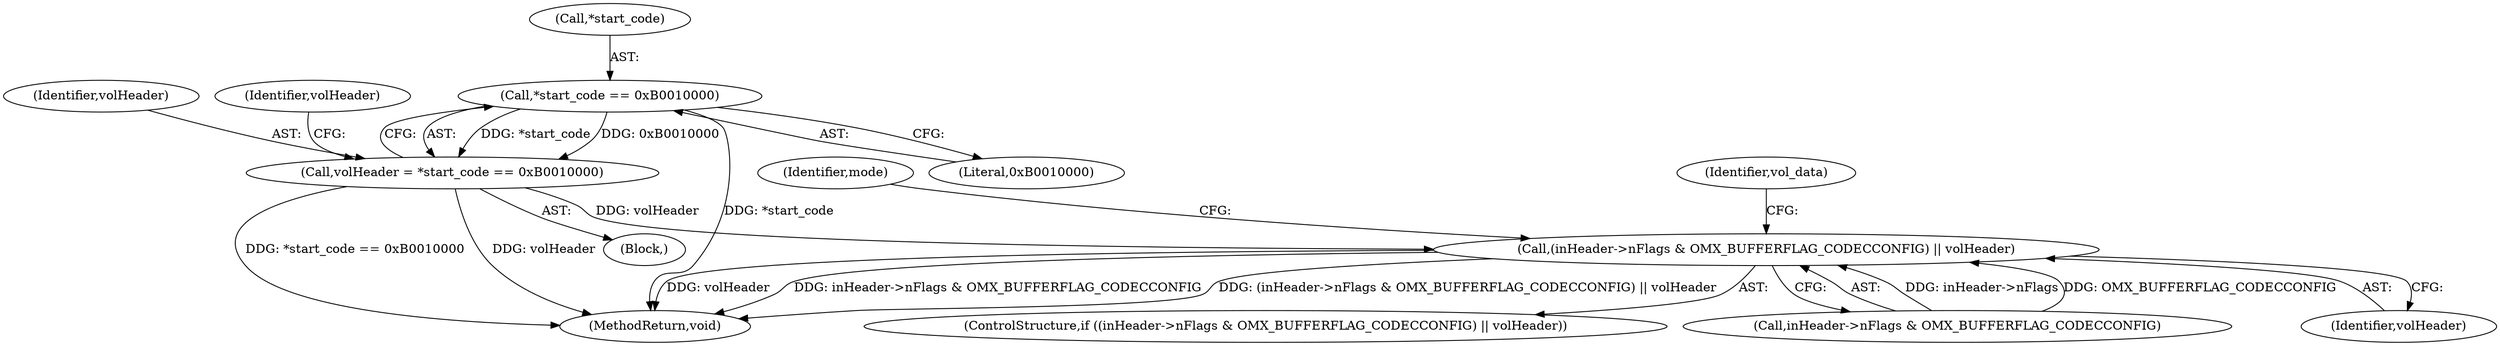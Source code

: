 digraph "0_Android_c48ef757cc50906e8726a3bebc3b60716292cdba@pointer" {
"1000257" [label="(Call,*start_code == 0xB0010000)"];
"1000255" [label="(Call,volHeader = *start_code == 0xB0010000)"];
"1000284" [label="(Call,(inHeader->nFlags & OMX_BUFFERFLAG_CODECCONFIG) || volHeader)"];
"1000290" [label="(Identifier,volHeader)"];
"1000257" [label="(Call,*start_code == 0xB0010000)"];
"1000294" [label="(Identifier,vol_data)"];
"1000256" [label="(Identifier,volHeader)"];
"1000258" [label="(Call,*start_code)"];
"1000283" [label="(ControlStructure,if ((inHeader->nFlags & OMX_BUFFERFLAG_CODECCONFIG) || volHeader))"];
"1000304" [label="(Identifier,mode)"];
"1000284" [label="(Call,(inHeader->nFlags & OMX_BUFFERFLAG_CODECCONFIG) || volHeader)"];
"1000255" [label="(Call,volHeader = *start_code == 0xB0010000)"];
"1000260" [label="(Literal,0xB0010000)"];
"1000129" [label="(Block,)"];
"1000717" [label="(MethodReturn,void)"];
"1000262" [label="(Identifier,volHeader)"];
"1000285" [label="(Call,inHeader->nFlags & OMX_BUFFERFLAG_CODECCONFIG)"];
"1000257" -> "1000255"  [label="AST: "];
"1000257" -> "1000260"  [label="CFG: "];
"1000258" -> "1000257"  [label="AST: "];
"1000260" -> "1000257"  [label="AST: "];
"1000255" -> "1000257"  [label="CFG: "];
"1000257" -> "1000717"  [label="DDG: *start_code"];
"1000257" -> "1000255"  [label="DDG: *start_code"];
"1000257" -> "1000255"  [label="DDG: 0xB0010000"];
"1000255" -> "1000129"  [label="AST: "];
"1000256" -> "1000255"  [label="AST: "];
"1000262" -> "1000255"  [label="CFG: "];
"1000255" -> "1000717"  [label="DDG: *start_code == 0xB0010000"];
"1000255" -> "1000717"  [label="DDG: volHeader"];
"1000255" -> "1000284"  [label="DDG: volHeader"];
"1000284" -> "1000283"  [label="AST: "];
"1000284" -> "1000285"  [label="CFG: "];
"1000284" -> "1000290"  [label="CFG: "];
"1000285" -> "1000284"  [label="AST: "];
"1000290" -> "1000284"  [label="AST: "];
"1000294" -> "1000284"  [label="CFG: "];
"1000304" -> "1000284"  [label="CFG: "];
"1000284" -> "1000717"  [label="DDG: inHeader->nFlags & OMX_BUFFERFLAG_CODECCONFIG"];
"1000284" -> "1000717"  [label="DDG: (inHeader->nFlags & OMX_BUFFERFLAG_CODECCONFIG) || volHeader"];
"1000284" -> "1000717"  [label="DDG: volHeader"];
"1000285" -> "1000284"  [label="DDG: inHeader->nFlags"];
"1000285" -> "1000284"  [label="DDG: OMX_BUFFERFLAG_CODECCONFIG"];
}
